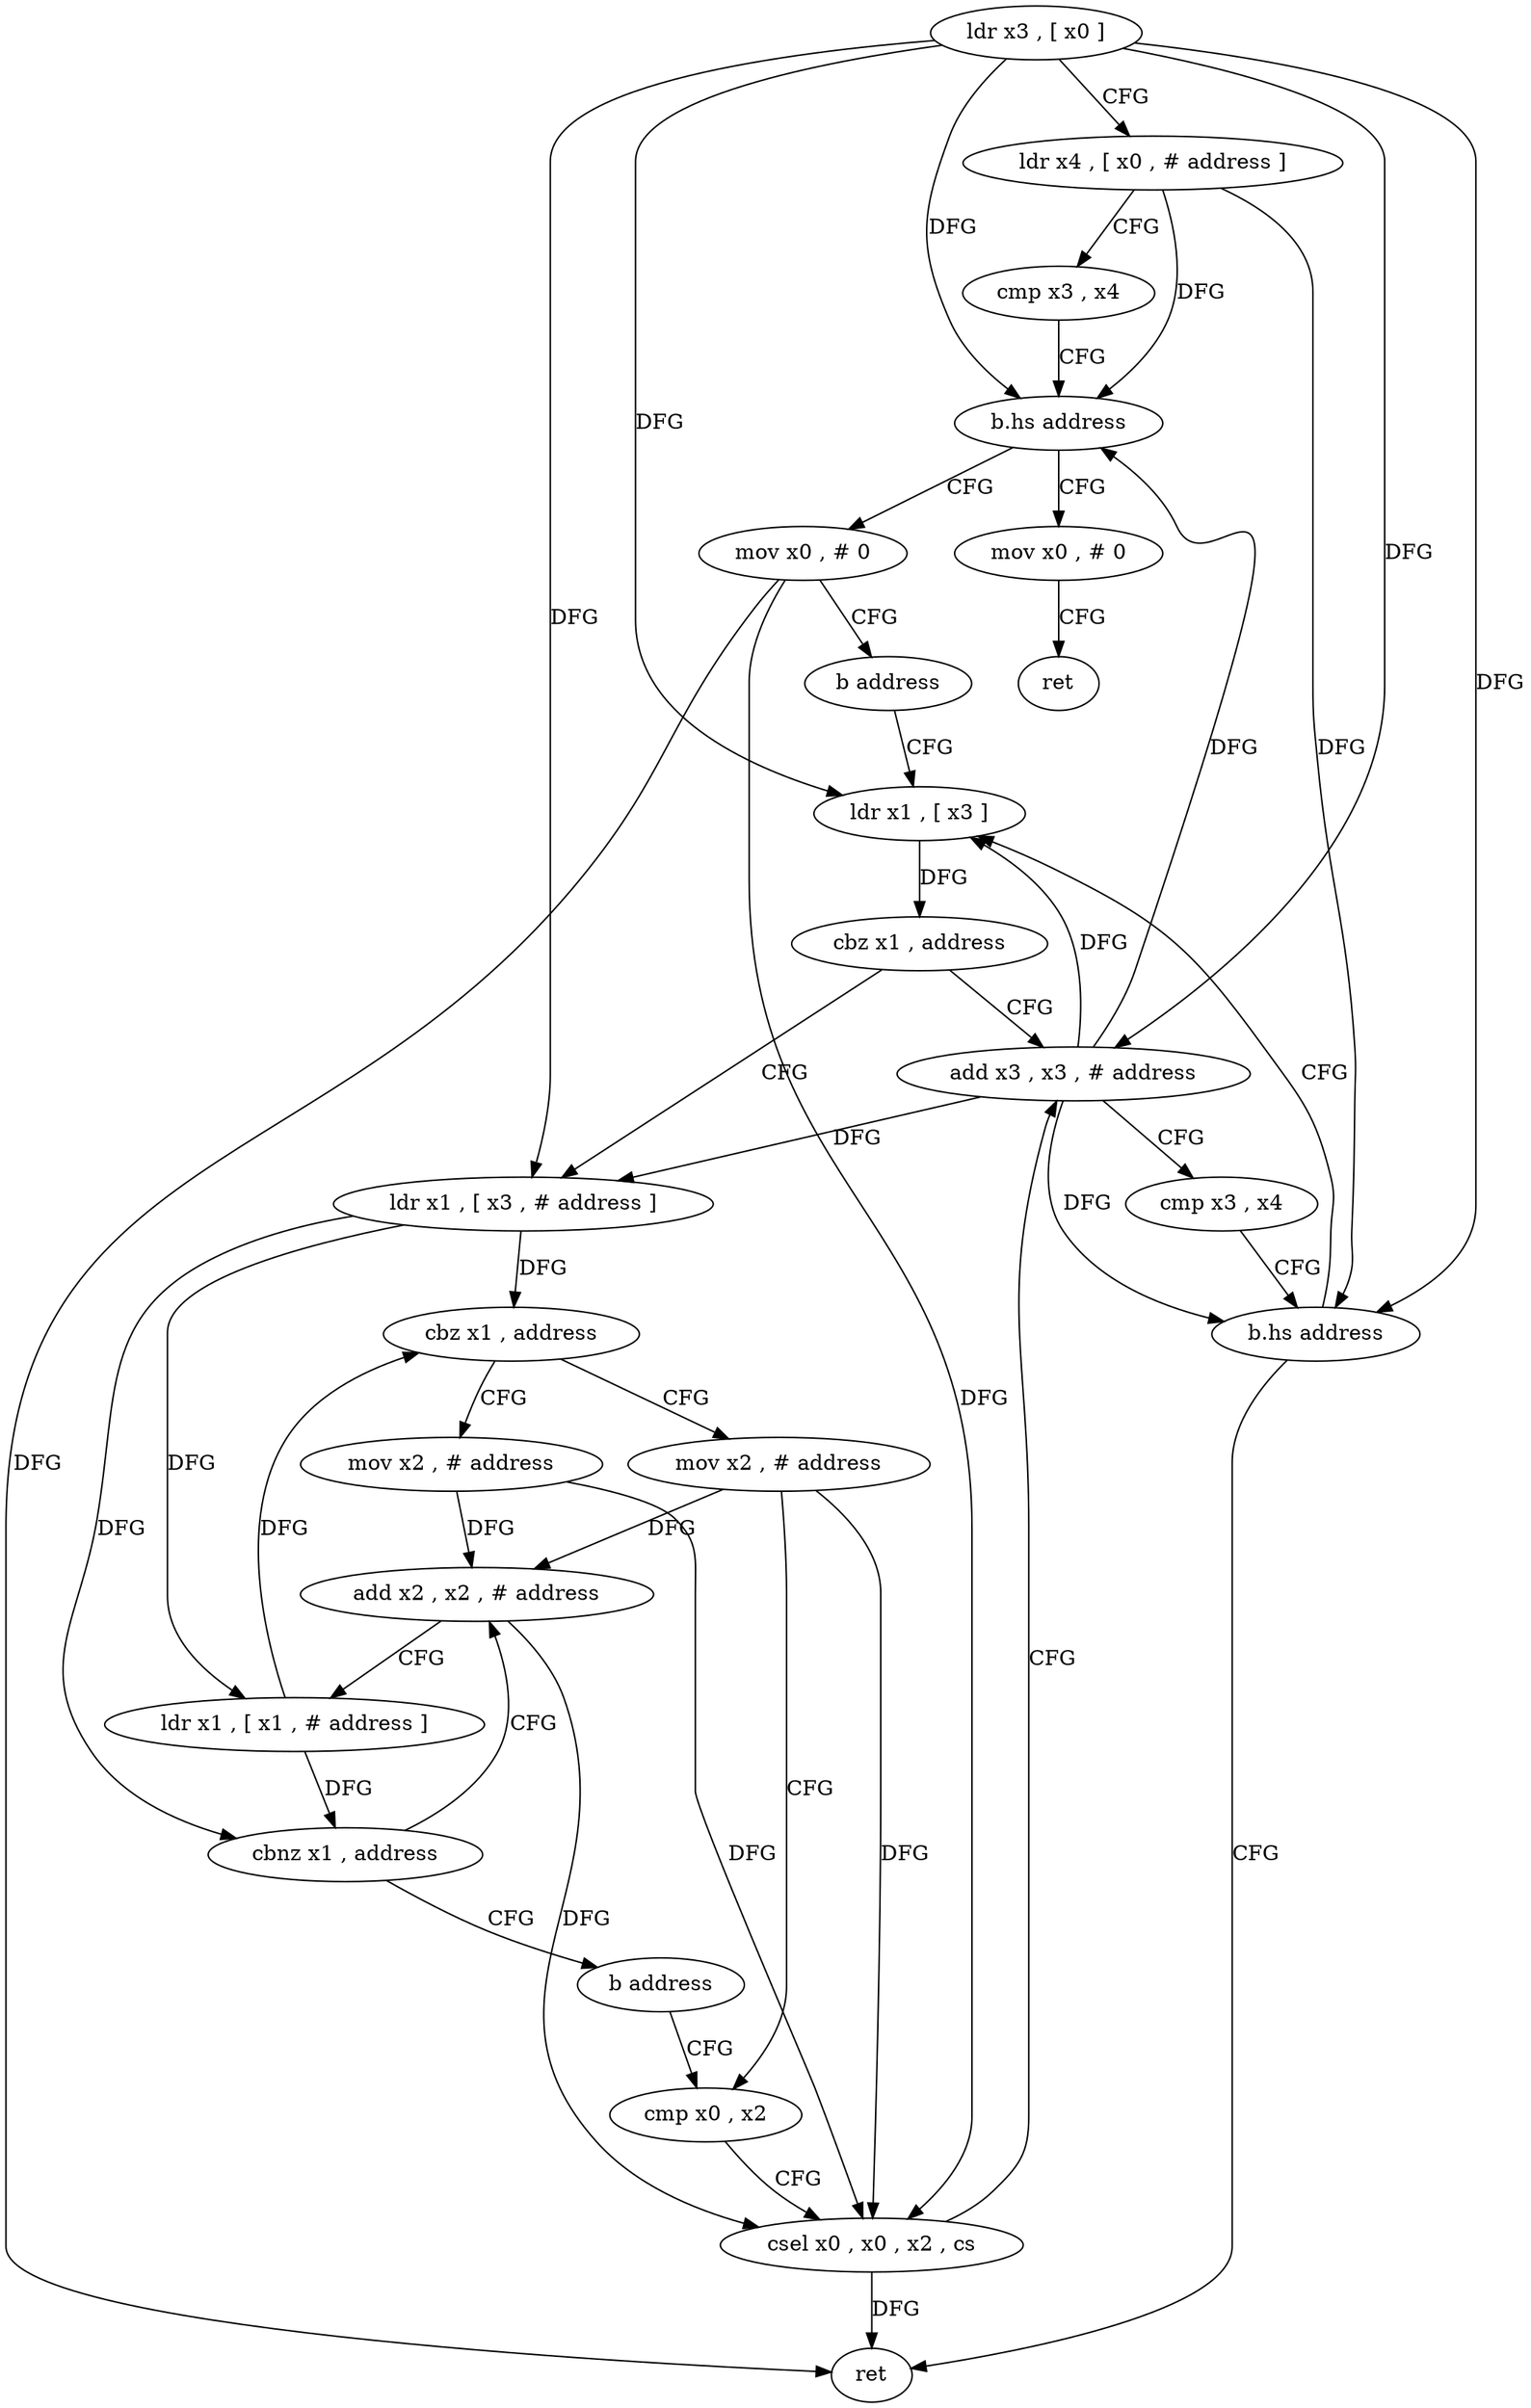 digraph "func" {
"4281624" [label = "ldr x3 , [ x0 ]" ]
"4281628" [label = "ldr x4 , [ x0 , # address ]" ]
"4281632" [label = "cmp x3 , x4" ]
"4281636" [label = "b.hs address" ]
"4281712" [label = "mov x0 , # 0" ]
"4281640" [label = "mov x0 , # 0" ]
"4281716" [label = "ret" ]
"4281644" [label = "b address" ]
"4281672" [label = "ldr x1 , [ x3 ]" ]
"4281676" [label = "cbz x1 , address" ]
"4281660" [label = "add x3 , x3 , # address" ]
"4281680" [label = "ldr x1 , [ x3 , # address ]" ]
"4281664" [label = "cmp x3 , x4" ]
"4281668" [label = "b.hs address" ]
"4281708" [label = "ret" ]
"4281684" [label = "cbz x1 , address" ]
"4281648" [label = "mov x2 , # address" ]
"4281688" [label = "mov x2 , # address" ]
"4281652" [label = "cmp x0 , x2" ]
"4281692" [label = "add x2 , x2 , # address" ]
"4281696" [label = "ldr x1 , [ x1 , # address ]" ]
"4281700" [label = "cbnz x1 , address" ]
"4281704" [label = "b address" ]
"4281656" [label = "csel x0 , x0 , x2 , cs" ]
"4281624" -> "4281628" [ label = "CFG" ]
"4281624" -> "4281636" [ label = "DFG" ]
"4281624" -> "4281672" [ label = "DFG" ]
"4281624" -> "4281660" [ label = "DFG" ]
"4281624" -> "4281668" [ label = "DFG" ]
"4281624" -> "4281680" [ label = "DFG" ]
"4281628" -> "4281632" [ label = "CFG" ]
"4281628" -> "4281636" [ label = "DFG" ]
"4281628" -> "4281668" [ label = "DFG" ]
"4281632" -> "4281636" [ label = "CFG" ]
"4281636" -> "4281712" [ label = "CFG" ]
"4281636" -> "4281640" [ label = "CFG" ]
"4281712" -> "4281716" [ label = "CFG" ]
"4281640" -> "4281644" [ label = "CFG" ]
"4281640" -> "4281708" [ label = "DFG" ]
"4281640" -> "4281656" [ label = "DFG" ]
"4281644" -> "4281672" [ label = "CFG" ]
"4281672" -> "4281676" [ label = "DFG" ]
"4281676" -> "4281660" [ label = "CFG" ]
"4281676" -> "4281680" [ label = "CFG" ]
"4281660" -> "4281664" [ label = "CFG" ]
"4281660" -> "4281672" [ label = "DFG" ]
"4281660" -> "4281636" [ label = "DFG" ]
"4281660" -> "4281668" [ label = "DFG" ]
"4281660" -> "4281680" [ label = "DFG" ]
"4281680" -> "4281684" [ label = "DFG" ]
"4281680" -> "4281696" [ label = "DFG" ]
"4281680" -> "4281700" [ label = "DFG" ]
"4281664" -> "4281668" [ label = "CFG" ]
"4281668" -> "4281708" [ label = "CFG" ]
"4281668" -> "4281672" [ label = "CFG" ]
"4281684" -> "4281648" [ label = "CFG" ]
"4281684" -> "4281688" [ label = "CFG" ]
"4281648" -> "4281652" [ label = "CFG" ]
"4281648" -> "4281656" [ label = "DFG" ]
"4281648" -> "4281692" [ label = "DFG" ]
"4281688" -> "4281692" [ label = "DFG" ]
"4281688" -> "4281656" [ label = "DFG" ]
"4281652" -> "4281656" [ label = "CFG" ]
"4281692" -> "4281696" [ label = "CFG" ]
"4281692" -> "4281656" [ label = "DFG" ]
"4281696" -> "4281700" [ label = "DFG" ]
"4281696" -> "4281684" [ label = "DFG" ]
"4281700" -> "4281692" [ label = "CFG" ]
"4281700" -> "4281704" [ label = "CFG" ]
"4281704" -> "4281652" [ label = "CFG" ]
"4281656" -> "4281660" [ label = "CFG" ]
"4281656" -> "4281708" [ label = "DFG" ]
}
